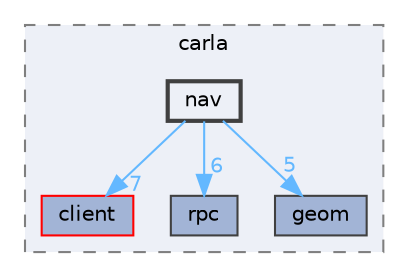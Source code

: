 digraph "nav"
{
 // INTERACTIVE_SVG=YES
 // LATEX_PDF_SIZE
  bgcolor="transparent";
  edge [fontname=Helvetica,fontsize=10,labelfontname=Helvetica,labelfontsize=10];
  node [fontname=Helvetica,fontsize=10,shape=box,height=0.2,width=0.4];
  compound=true
  subgraph clusterdir_b14cdd661f9a7048a44f1771cd402401 {
    graph [ bgcolor="#edf0f7", pencolor="grey50", label="carla", fontname=Helvetica,fontsize=10 style="filled,dashed", URL="dir_b14cdd661f9a7048a44f1771cd402401.html",tooltip=""]
  dir_64d7bb605f27024d49af86070bd3f0b6 [label="client", fillcolor="#a2b4d6", color="red", style="filled", URL="dir_64d7bb605f27024d49af86070bd3f0b6.html",tooltip=""];
  dir_83201f30ace02cdf218980110872f8a7 [label="rpc", fillcolor="#a2b4d6", color="grey25", style="filled", URL="dir_83201f30ace02cdf218980110872f8a7.html",tooltip=""];
  dir_8b032d9d353dba85c86dc5364d785bbe [label="geom", fillcolor="#a2b4d6", color="grey25", style="filled", URL="dir_8b032d9d353dba85c86dc5364d785bbe.html",tooltip=""];
  dir_ad0f87b2245230d21b267626b2c7750a [label="nav", fillcolor="#edf0f7", color="grey25", style="filled,bold", URL="dir_ad0f87b2245230d21b267626b2c7750a.html",tooltip=""];
  }
  dir_ad0f87b2245230d21b267626b2c7750a->dir_64d7bb605f27024d49af86070bd3f0b6 [headlabel="7", labeldistance=1.5 headhref="dir_000030_000008.html" href="dir_000030_000008.html" color="steelblue1" fontcolor="steelblue1"];
  dir_ad0f87b2245230d21b267626b2c7750a->dir_83201f30ace02cdf218980110872f8a7 [headlabel="6", labeldistance=1.5 headhref="dir_000030_000045.html" href="dir_000030_000045.html" color="steelblue1" fontcolor="steelblue1"];
  dir_ad0f87b2245230d21b267626b2c7750a->dir_8b032d9d353dba85c86dc5364d785bbe [headlabel="5", labeldistance=1.5 headhref="dir_000030_000018.html" href="dir_000030_000018.html" color="steelblue1" fontcolor="steelblue1"];
}
